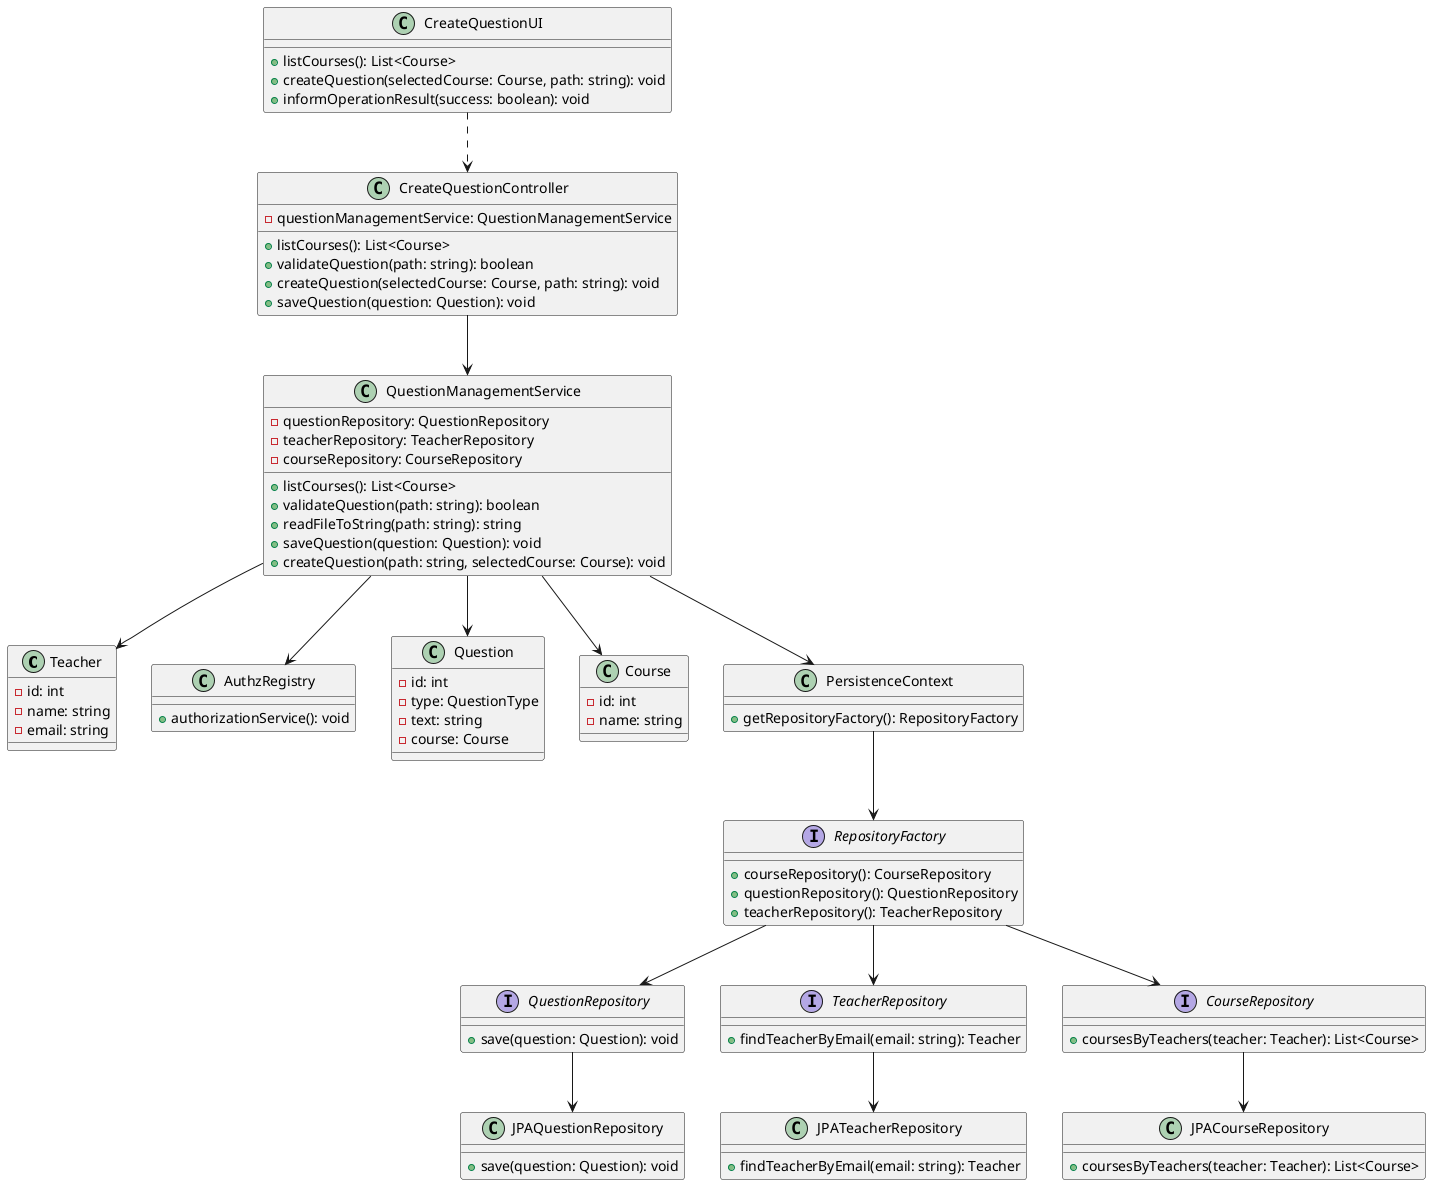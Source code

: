 @startuml

skinparam defaultFontName FG Virgil

class Teacher {
    -id: int
    -name: string
    -email: string
}

class CreateQuestionUI {
    +listCourses(): List<Course>
    +createQuestion(selectedCourse: Course, path: string): void
    +informOperationResult(success: boolean): void
}

class CreateQuestionController {
    -questionManagementService: QuestionManagementService
    +listCourses(): List<Course>
    +validateQuestion(path: string): boolean
    +createQuestion(selectedCourse: Course, path: string): void
    +saveQuestion(question: Question): void
}

class QuestionManagementService {
    -questionRepository: QuestionRepository
    -teacherRepository: TeacherRepository
    -courseRepository: CourseRepository
    +listCourses(): List<Course>
    +validateQuestion(path: string): boolean
    +readFileToString(path: string): string
    +saveQuestion(question: Question): void
    +createQuestion(path: string, selectedCourse: Course): void
}

class AuthzRegistry {
    +authorizationService(): void
}

class Question {
    -id: int
    -type: QuestionType
    -text: string
    -course: Course
}

class Course {
    -id: int
    -name: string
}

class PersistenceContext {
    +getRepositoryFactory(): RepositoryFactory
}

Interface RepositoryFactory {
    +courseRepository(): CourseRepository
    +questionRepository(): QuestionRepository
    +teacherRepository(): TeacherRepository
}

Interface QuestionRepository {
    +save(question: Question): void
}

Interface TeacherRepository {
    +findTeacherByEmail(email: string): Teacher
}

Interface CourseRepository {
    +coursesByTeachers(teacher: Teacher): List<Course>
}

class JPAQuestionRepository {
    +save(question: Question): void
}

class JPATeacherRepository {
    +findTeacherByEmail(email: string): Teacher
}

class JPACourseRepository {
    +coursesByTeachers(teacher: Teacher): List<Course>
}

CreateQuestionUI ..> CreateQuestionController
CreateQuestionController --> QuestionManagementService

QuestionManagementService --> AuthzRegistry
QuestionManagementService --> PersistenceContext

QuestionManagementService --> Question
QuestionManagementService --> Teacher
QuestionManagementService --> Course

PersistenceContext --> RepositoryFactory

RepositoryFactory --> CourseRepository
RepositoryFactory --> QuestionRepository
RepositoryFactory --> TeacherRepository

CourseRepository --> JPACourseRepository
QuestionRepository --> JPAQuestionRepository
TeacherRepository --> JPATeacherRepository



@enduml
